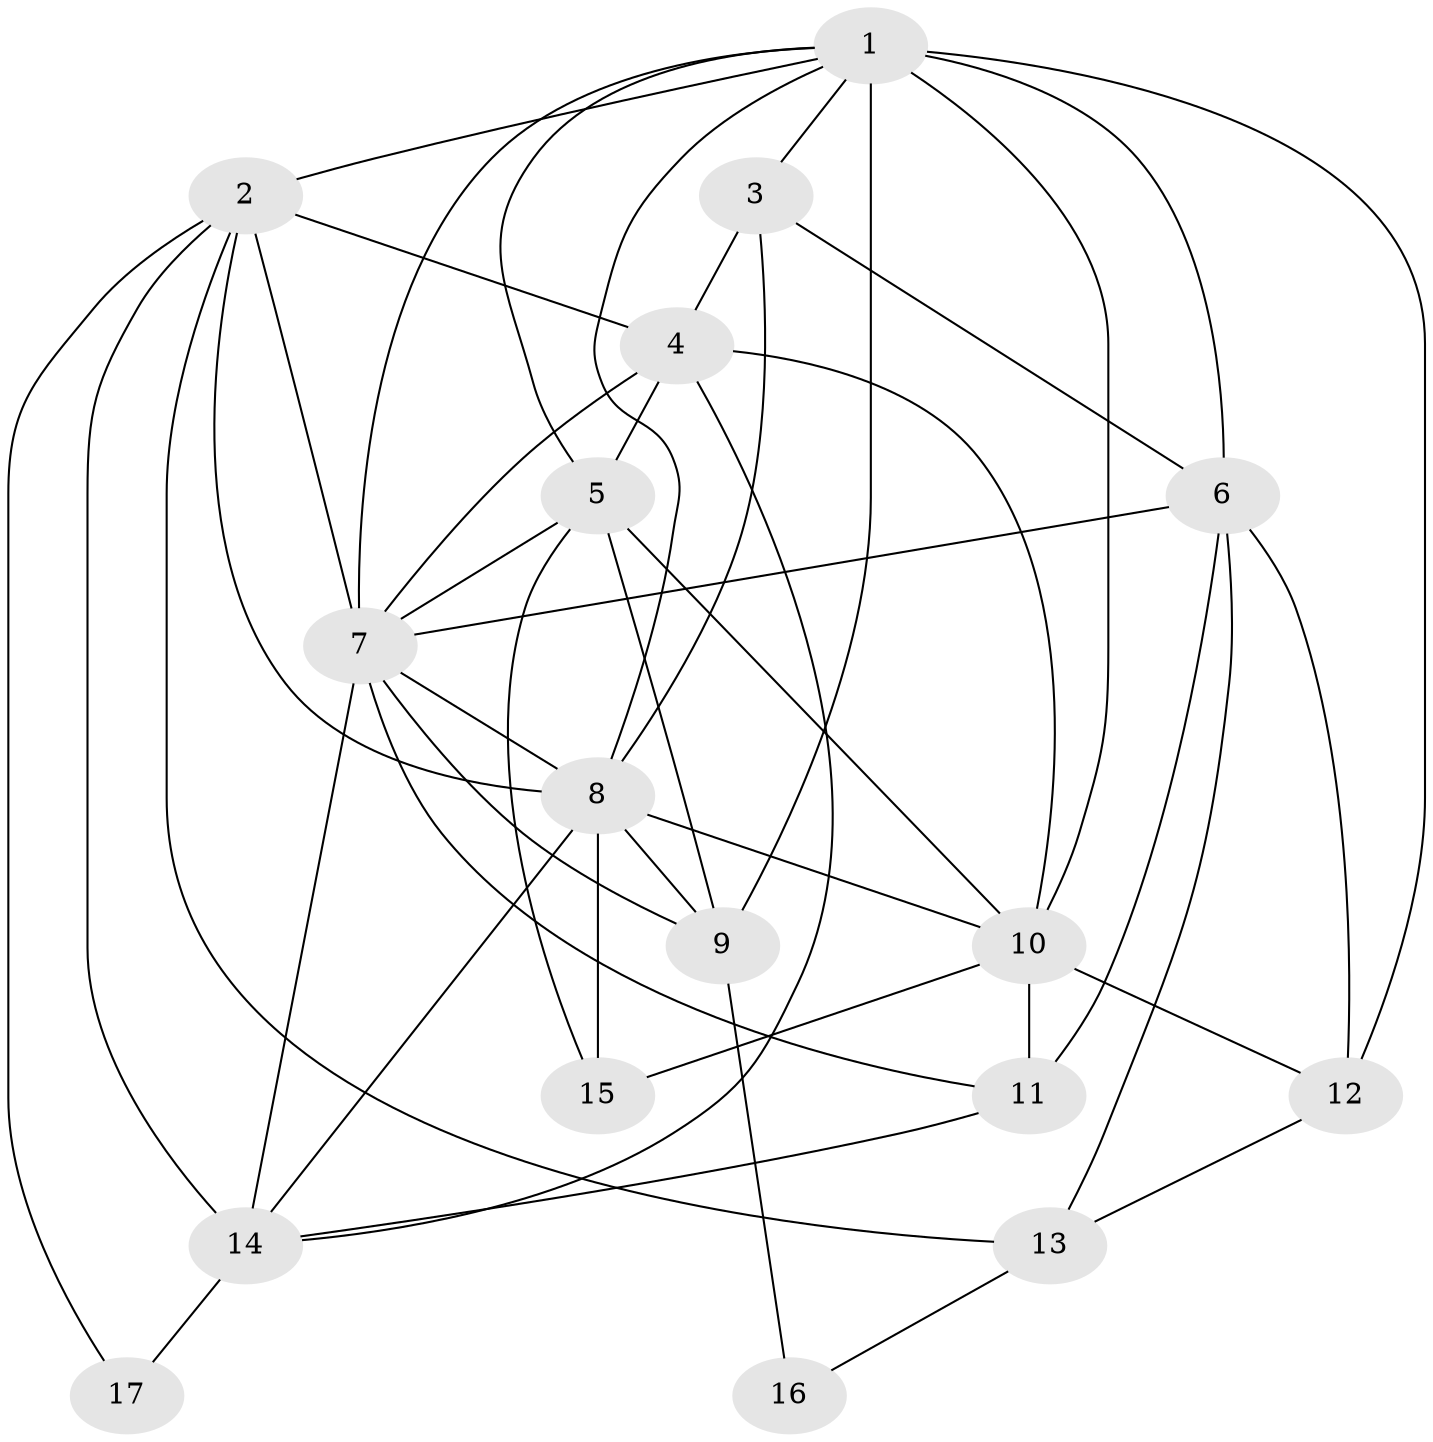 // original degree distribution, {4: 0.32, 6: 0.14, 3: 0.28, 5: 0.14, 7: 0.02, 2: 0.1}
// Generated by graph-tools (version 1.1) at 2025/50/03/04/25 22:50:50]
// undirected, 17 vertices, 46 edges
graph export_dot {
  node [color=gray90,style=filled];
  1;
  2;
  3;
  4;
  5;
  6;
  7;
  8;
  9;
  10;
  11;
  12;
  13;
  14;
  15;
  16;
  17;
  1 -- 2 [weight=2.0];
  1 -- 3 [weight=1.0];
  1 -- 5 [weight=1.0];
  1 -- 6 [weight=1.0];
  1 -- 7 [weight=1.0];
  1 -- 8 [weight=1.0];
  1 -- 9 [weight=3.0];
  1 -- 10 [weight=1.0];
  1 -- 12 [weight=2.0];
  2 -- 4 [weight=1.0];
  2 -- 7 [weight=1.0];
  2 -- 8 [weight=3.0];
  2 -- 13 [weight=1.0];
  2 -- 14 [weight=2.0];
  2 -- 17 [weight=1.0];
  3 -- 4 [weight=1.0];
  3 -- 6 [weight=1.0];
  3 -- 8 [weight=1.0];
  4 -- 5 [weight=1.0];
  4 -- 7 [weight=1.0];
  4 -- 10 [weight=1.0];
  4 -- 14 [weight=1.0];
  5 -- 7 [weight=1.0];
  5 -- 9 [weight=2.0];
  5 -- 10 [weight=1.0];
  5 -- 15 [weight=1.0];
  6 -- 7 [weight=1.0];
  6 -- 11 [weight=2.0];
  6 -- 12 [weight=3.0];
  6 -- 13 [weight=1.0];
  7 -- 8 [weight=3.0];
  7 -- 9 [weight=1.0];
  7 -- 11 [weight=1.0];
  7 -- 14 [weight=1.0];
  8 -- 9 [weight=1.0];
  8 -- 10 [weight=1.0];
  8 -- 14 [weight=1.0];
  8 -- 15 [weight=2.0];
  9 -- 16 [weight=1.0];
  10 -- 11 [weight=1.0];
  10 -- 12 [weight=2.0];
  10 -- 15 [weight=1.0];
  11 -- 14 [weight=1.0];
  12 -- 13 [weight=1.0];
  13 -- 16 [weight=1.0];
  14 -- 17 [weight=1.0];
}
